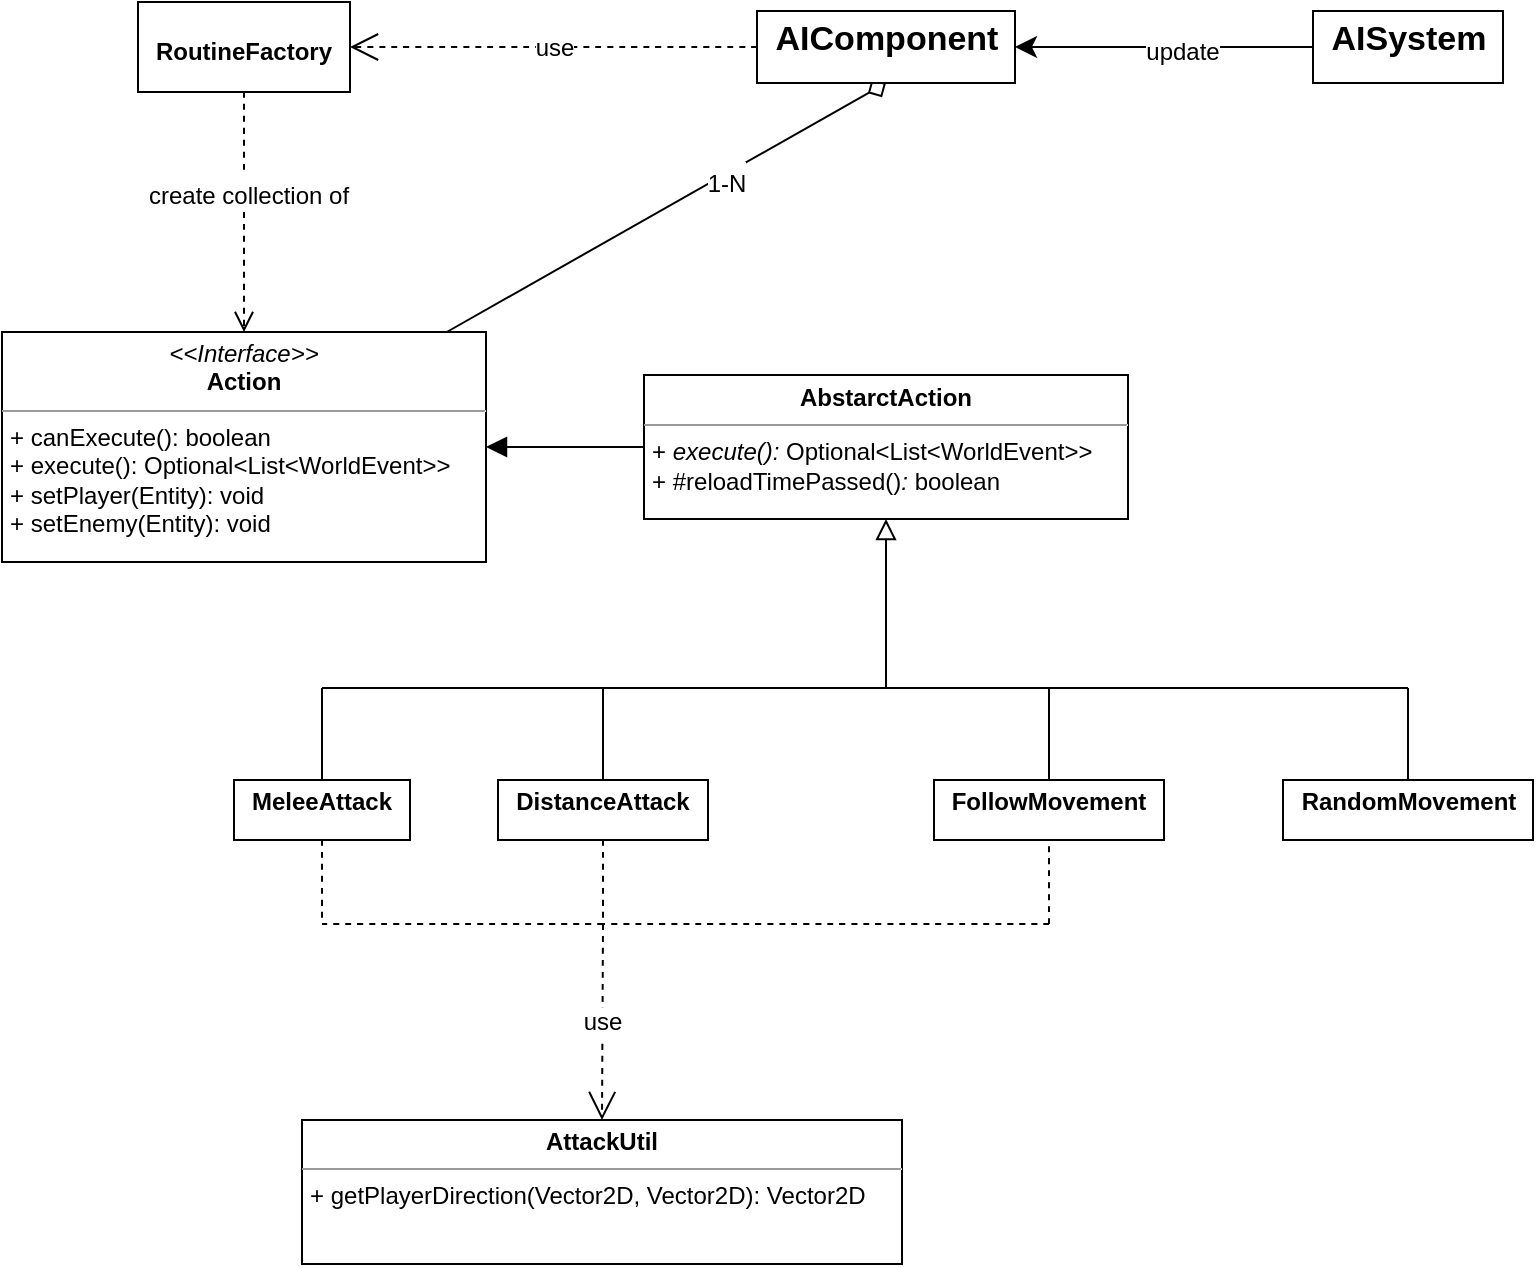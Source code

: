 <mxfile version="21.3.7" type="device">
  <diagram name="Pagina-1" id="3BKUAXqAZDLXHMni7vzD">
    <mxGraphModel dx="2234" dy="2058" grid="0" gridSize="10" guides="1" tooltips="1" connect="1" arrows="1" fold="1" page="0" pageScale="1" pageWidth="827" pageHeight="1169" math="0" shadow="0">
      <root>
        <mxCell id="0" />
        <mxCell id="1" parent="0" />
        <mxCell id="NkVyf-gQofDj3GIR85Gt-99" style="edgeStyle=none;rounded=0;orthogonalLoop=1;jettySize=auto;html=1;entryX=0.5;entryY=1;entryDx=0;entryDy=0;fontSize=12;startSize=8;endSize=8;endArrow=diamond;endFill=0;strokeColor=default;" parent="1" source="NkVyf-gQofDj3GIR85Gt-13" target="NkVyf-gQofDj3GIR85Gt-92" edge="1">
          <mxGeometry relative="1" as="geometry">
            <Array as="points" />
          </mxGeometry>
        </mxCell>
        <mxCell id="NkVyf-gQofDj3GIR85Gt-100" value="&lt;font style=&quot;font-size: 12px;&quot;&gt;1-N&lt;/font&gt;" style="edgeLabel;html=1;align=center;verticalAlign=middle;resizable=0;points=[];fontSize=16;" parent="NkVyf-gQofDj3GIR85Gt-99" vertex="1" connectable="0">
          <mxGeometry x="0.259" y="-2" relative="1" as="geometry">
            <mxPoint as="offset" />
          </mxGeometry>
        </mxCell>
        <mxCell id="NkVyf-gQofDj3GIR85Gt-13" value="&lt;p style=&quot;margin:0px;margin-top:4px;text-align:center;&quot;&gt;&lt;i&gt;&amp;lt;&amp;lt;Interface&amp;gt;&amp;gt;&lt;/i&gt;&lt;br&gt;&lt;b&gt;Action&lt;/b&gt;&lt;/p&gt;&lt;hr size=&quot;1&quot;&gt;&lt;p style=&quot;margin:0px;margin-left:4px;&quot;&gt;+ canExecute(): boolean&lt;br&gt;+ execute():&amp;nbsp;Optional&amp;lt;List&amp;lt;WorldEvent&amp;gt;&amp;gt;&lt;br&gt;&lt;/p&gt;&lt;p style=&quot;margin:0px;margin-left:4px;&quot;&gt;+ setPlayer(Entity): void&lt;/p&gt;&lt;p style=&quot;margin:0px;margin-left:4px;&quot;&gt;+ setEnemy(Entity): void&lt;/p&gt;" style="verticalAlign=top;align=left;overflow=fill;fontSize=12;fontFamily=Helvetica;html=1;whiteSpace=wrap;rounded=0;" parent="1" vertex="1">
          <mxGeometry x="-443" y="-667" width="242" height="115" as="geometry" />
        </mxCell>
        <mxCell id="NkVyf-gQofDj3GIR85Gt-19" style="edgeStyle=none;curved=1;rounded=0;orthogonalLoop=1;jettySize=auto;html=1;fontSize=12;startSize=8;endSize=8;entryX=1;entryY=0.5;entryDx=0;entryDy=0;endArrow=block;endFill=1;" parent="1" source="NkVyf-gQofDj3GIR85Gt-18" target="NkVyf-gQofDj3GIR85Gt-13" edge="1">
          <mxGeometry relative="1" as="geometry">
            <mxPoint x="-190" y="-607" as="targetPoint" />
          </mxGeometry>
        </mxCell>
        <mxCell id="NkVyf-gQofDj3GIR85Gt-18" value="&lt;p style=&quot;margin:0px;margin-top:4px;text-align:center;&quot;&gt;&lt;b&gt;AbstarctAction&lt;/b&gt;&lt;/p&gt;&lt;hr size=&quot;1&quot;&gt;&lt;p style=&quot;margin:0px;margin-left:4px;&quot;&gt;+&lt;i&gt; execute():&amp;nbsp;&lt;/i&gt;Optional&amp;lt;List&amp;lt;WorldEvent&amp;gt;&amp;gt;&lt;br&gt;&lt;/p&gt;&lt;p style=&quot;margin:0px;margin-left:4px;&quot;&gt;+&lt;i&gt;&amp;nbsp;&lt;/i&gt;#reloadTimePassed()&lt;i&gt;: &lt;/i&gt;boolean&lt;/p&gt;" style="verticalAlign=top;align=left;overflow=fill;fontSize=12;fontFamily=Helvetica;html=1;whiteSpace=wrap;" parent="1" vertex="1">
          <mxGeometry x="-122" y="-645.5" width="242" height="72" as="geometry" />
        </mxCell>
        <mxCell id="NkVyf-gQofDj3GIR85Gt-51" style="edgeStyle=none;curved=1;rounded=0;orthogonalLoop=1;jettySize=auto;html=1;entryX=0.7;entryY=1.05;entryDx=0;entryDy=0;entryPerimeter=0;fontSize=12;startSize=8;endSize=8;endArrow=none;endFill=0;" parent="1" source="NkVyf-gQofDj3GIR85Gt-20" target="NkVyf-gQofDj3GIR85Gt-33" edge="1">
          <mxGeometry relative="1" as="geometry" />
        </mxCell>
        <mxCell id="NkVyf-gQofDj3GIR85Gt-20" value="&lt;p style=&quot;margin:0px;margin-top:4px;text-align:center;&quot;&gt;&lt;b&gt;MeleeAttack&lt;/b&gt;&lt;/p&gt;" style="verticalAlign=top;align=left;overflow=fill;fontSize=12;fontFamily=Helvetica;html=1;whiteSpace=wrap;" parent="1" vertex="1">
          <mxGeometry x="-327" y="-443" width="88" height="30" as="geometry" />
        </mxCell>
        <mxCell id="NkVyf-gQofDj3GIR85Gt-40" style="edgeStyle=none;curved=1;rounded=0;orthogonalLoop=1;jettySize=auto;html=1;entryX=0.65;entryY=0.95;entryDx=0;entryDy=0;entryPerimeter=0;fontSize=12;startSize=8;endSize=8;endArrow=none;endFill=0;" parent="1" source="NkVyf-gQofDj3GIR85Gt-21" target="NkVyf-gQofDj3GIR85Gt-37" edge="1">
          <mxGeometry relative="1" as="geometry" />
        </mxCell>
        <mxCell id="NkVyf-gQofDj3GIR85Gt-21" value="&lt;p style=&quot;margin:0px;margin-top:4px;text-align:center;&quot;&gt;&lt;b&gt;RandomMovement&lt;/b&gt;&lt;/p&gt;" style="verticalAlign=top;align=left;overflow=fill;fontSize=12;fontFamily=Helvetica;html=1;whiteSpace=wrap;" parent="1" vertex="1">
          <mxGeometry x="197.5" y="-443" width="125" height="30" as="geometry" />
        </mxCell>
        <mxCell id="NkVyf-gQofDj3GIR85Gt-50" style="edgeStyle=none;curved=1;rounded=0;orthogonalLoop=1;jettySize=auto;html=1;entryX=0.8;entryY=0.6;entryDx=0;entryDy=0;entryPerimeter=0;fontSize=12;startSize=8;endSize=8;endArrow=none;endFill=0;" parent="1" source="NkVyf-gQofDj3GIR85Gt-22" target="NkVyf-gQofDj3GIR85Gt-34" edge="1">
          <mxGeometry relative="1" as="geometry" />
        </mxCell>
        <mxCell id="NkVyf-gQofDj3GIR85Gt-22" value="&lt;p style=&quot;margin:0px;margin-top:4px;text-align:center;&quot;&gt;&lt;b&gt;DistanceAttack&lt;/b&gt;&lt;/p&gt;" style="verticalAlign=top;align=left;overflow=fill;fontSize=12;fontFamily=Helvetica;html=1;whiteSpace=wrap;" parent="1" vertex="1">
          <mxGeometry x="-195" y="-443" width="105" height="30" as="geometry" />
        </mxCell>
        <mxCell id="NkVyf-gQofDj3GIR85Gt-49" style="edgeStyle=none;curved=1;rounded=0;orthogonalLoop=1;jettySize=auto;html=1;fontSize=12;startSize=8;endSize=8;endArrow=none;endFill=0;entryX=0.775;entryY=0.75;entryDx=0;entryDy=0;entryPerimeter=0;" parent="1" source="NkVyf-gQofDj3GIR85Gt-24" edge="1" target="NkVyf-gQofDj3GIR85Gt-35">
          <mxGeometry relative="1" as="geometry">
            <mxPoint x="180" y="-489" as="targetPoint" />
          </mxGeometry>
        </mxCell>
        <mxCell id="NkVyf-gQofDj3GIR85Gt-24" value="&lt;p style=&quot;margin:0px;margin-top:4px;text-align:center;&quot;&gt;&lt;b&gt;FollowMovement&lt;/b&gt;&lt;/p&gt;" style="verticalAlign=top;align=left;overflow=fill;fontSize=12;fontFamily=Helvetica;html=1;whiteSpace=wrap;" parent="1" vertex="1">
          <mxGeometry x="23" y="-443" width="115" height="30" as="geometry" />
        </mxCell>
        <mxCell id="NkVyf-gQofDj3GIR85Gt-52" style="edgeStyle=none;curved=1;rounded=0;orthogonalLoop=1;jettySize=auto;html=1;fontSize=12;startSize=8;endSize=8;endArrow=none;endFill=0;" parent="1" source="NkVyf-gQofDj3GIR85Gt-33" target="NkVyf-gQofDj3GIR85Gt-34" edge="1">
          <mxGeometry relative="1" as="geometry" />
        </mxCell>
        <mxCell id="NkVyf-gQofDj3GIR85Gt-33" value="" style="shape=waypoint;sketch=0;size=6;pointerEvents=1;points=[];fillColor=none;resizable=0;rotatable=0;perimeter=centerPerimeter;snapToPoint=1;fontSize=16;strokeColor=none;" parent="1" vertex="1">
          <mxGeometry x="-293" y="-499" width="20" height="20" as="geometry" />
        </mxCell>
        <mxCell id="NkVyf-gQofDj3GIR85Gt-53" style="edgeStyle=none;curved=1;rounded=0;orthogonalLoop=1;jettySize=auto;html=1;entryX=0.3;entryY=0.5;entryDx=0;entryDy=0;entryPerimeter=0;fontSize=12;startSize=8;endSize=8;endArrow=none;endFill=0;" parent="1" source="NkVyf-gQofDj3GIR85Gt-34" target="NkVyf-gQofDj3GIR85Gt-43" edge="1">
          <mxGeometry relative="1" as="geometry" />
        </mxCell>
        <mxCell id="NkVyf-gQofDj3GIR85Gt-34" value="" style="shape=waypoint;sketch=0;size=6;pointerEvents=1;points=[];fillColor=none;resizable=0;rotatable=0;perimeter=centerPerimeter;snapToPoint=1;fontSize=16;strokeColor=none;" parent="1" vertex="1">
          <mxGeometry x="-152.5" y="-499" width="20" height="20" as="geometry" />
        </mxCell>
        <mxCell id="NkVyf-gQofDj3GIR85Gt-59" style="edgeStyle=none;curved=1;rounded=0;orthogonalLoop=1;jettySize=auto;html=1;fontSize=12;startSize=8;endSize=8;endArrow=none;endFill=0;" parent="1" source="NkVyf-gQofDj3GIR85Gt-35" target="NkVyf-gQofDj3GIR85Gt-37" edge="1">
          <mxGeometry relative="1" as="geometry" />
        </mxCell>
        <mxCell id="NkVyf-gQofDj3GIR85Gt-35" value="" style="shape=waypoint;sketch=0;size=6;pointerEvents=1;points=[];fillColor=none;resizable=0;rotatable=0;perimeter=centerPerimeter;snapToPoint=1;fontSize=16;strokeColor=none;" parent="1" vertex="1">
          <mxGeometry x="70.5" y="-499" width="20" height="20" as="geometry" />
        </mxCell>
        <mxCell id="NkVyf-gQofDj3GIR85Gt-37" value="" style="shape=waypoint;sketch=0;size=6;pointerEvents=1;points=[];fillColor=none;resizable=0;rotatable=0;perimeter=centerPerimeter;snapToPoint=1;fontSize=16;strokeColor=none;" parent="1" vertex="1">
          <mxGeometry x="250" y="-499" width="20" height="20" as="geometry" />
        </mxCell>
        <mxCell id="NkVyf-gQofDj3GIR85Gt-55" style="edgeStyle=none;curved=1;rounded=0;orthogonalLoop=1;jettySize=auto;html=1;fontSize=12;startSize=8;endSize=8;entryX=0.5;entryY=1;entryDx=0;entryDy=0;endArrow=block;endFill=0;" parent="1" source="NkVyf-gQofDj3GIR85Gt-43" target="NkVyf-gQofDj3GIR85Gt-18" edge="1">
          <mxGeometry relative="1" as="geometry">
            <mxPoint x="17" y="-547" as="targetPoint" />
          </mxGeometry>
        </mxCell>
        <mxCell id="NkVyf-gQofDj3GIR85Gt-43" value="" style="shape=waypoint;sketch=0;size=6;pointerEvents=1;points=[];fillColor=none;resizable=0;rotatable=0;perimeter=centerPerimeter;snapToPoint=1;fontSize=16;strokeColor=none;" parent="1" vertex="1">
          <mxGeometry x="-11" y="-499" width="20" height="20" as="geometry" />
        </mxCell>
        <mxCell id="NkVyf-gQofDj3GIR85Gt-46" style="edgeStyle=none;curved=1;rounded=0;orthogonalLoop=1;jettySize=auto;html=1;fontSize=12;startSize=8;endSize=8;endArrow=none;endFill=0;" parent="1" target="NkVyf-gQofDj3GIR85Gt-43" edge="1">
          <mxGeometry relative="1" as="geometry">
            <mxPoint x="180" y="-489" as="sourcePoint" />
            <mxPoint x="75" y="-475" as="targetPoint" />
          </mxGeometry>
        </mxCell>
        <mxCell id="NkVyf-gQofDj3GIR85Gt-67" value="&lt;p style=&quot;margin:0px;margin-top:4px;text-align:center;&quot;&gt;&lt;b&gt;AttackUtil&lt;/b&gt;&lt;/p&gt;&lt;hr size=&quot;1&quot;&gt;&lt;p style=&quot;margin:0px;margin-left:4px;&quot;&gt;+ getPlayerDirection(Vector2D, Vector2D):&amp;nbsp;Vector2D&lt;/p&gt;&lt;p style=&quot;margin:0px;margin-left:4px;&quot;&gt;&lt;br&gt;&lt;/p&gt;" style="verticalAlign=top;align=left;overflow=fill;fontSize=12;fontFamily=Helvetica;html=1;whiteSpace=wrap;" parent="1" vertex="1">
          <mxGeometry x="-293" y="-273" width="300" height="72" as="geometry" />
        </mxCell>
        <mxCell id="NkVyf-gQofDj3GIR85Gt-73" value="use" style="endArrow=open;endSize=12;dashed=1;html=1;rounded=0;fontSize=12;curved=1;entryX=0.5;entryY=0;entryDx=0;entryDy=0;exitX=0.275;exitY=0.8;exitDx=0;exitDy=0;exitPerimeter=0;" parent="1" source="NkVyf-gQofDj3GIR85Gt-77" target="NkVyf-gQofDj3GIR85Gt-67" edge="1">
          <mxGeometry width="160" relative="1" as="geometry">
            <mxPoint x="-88" y="-294" as="sourcePoint" />
            <mxPoint x="-141" y="-249" as="targetPoint" />
          </mxGeometry>
        </mxCell>
        <mxCell id="NkVyf-gQofDj3GIR85Gt-76" value="" style="shape=waypoint;sketch=0;size=6;pointerEvents=1;points=[];fillColor=none;resizable=0;rotatable=0;perimeter=centerPerimeter;snapToPoint=1;fontSize=16;strokeColor=none;" parent="1" vertex="1">
          <mxGeometry x="-293" y="-381" width="20" height="20" as="geometry" />
        </mxCell>
        <mxCell id="NkVyf-gQofDj3GIR85Gt-77" value="" style="shape=waypoint;sketch=0;size=6;pointerEvents=1;points=[];fillColor=none;resizable=0;rotatable=0;perimeter=centerPerimeter;snapToPoint=1;fontSize=16;strokeColor=none;" parent="1" vertex="1">
          <mxGeometry x="-152.5" y="-381" width="20" height="20" as="geometry" />
        </mxCell>
        <mxCell id="NkVyf-gQofDj3GIR85Gt-78" value="" style="shape=waypoint;sketch=0;size=6;pointerEvents=1;points=[];fillColor=none;resizable=0;rotatable=0;perimeter=centerPerimeter;snapToPoint=1;fontSize=16;strokeColor=none;" parent="1" vertex="1">
          <mxGeometry x="70.5" y="-381" width="20" height="20" as="geometry" />
        </mxCell>
        <mxCell id="NkVyf-gQofDj3GIR85Gt-79" value="" style="endArrow=none;dashed=1;html=1;rounded=0;fontSize=12;startSize=8;endSize=8;curved=1;entryX=0.5;entryY=1;entryDx=0;entryDy=0;exitX=0.275;exitY=0.4;exitDx=0;exitDy=0;exitPerimeter=0;" parent="1" source="NkVyf-gQofDj3GIR85Gt-78" target="NkVyf-gQofDj3GIR85Gt-24" edge="1">
          <mxGeometry width="50" height="50" relative="1" as="geometry">
            <mxPoint x="88" y="-250" as="sourcePoint" />
            <mxPoint x="138" y="-300" as="targetPoint" />
          </mxGeometry>
        </mxCell>
        <mxCell id="NkVyf-gQofDj3GIR85Gt-80" value="" style="endArrow=none;dashed=1;html=1;rounded=0;fontSize=12;startSize=8;endSize=8;curved=1;entryX=0.7;entryY=0.55;entryDx=0;entryDy=0;exitX=0.375;exitY=0.75;exitDx=0;exitDy=0;exitPerimeter=0;entryPerimeter=0;" parent="1" source="NkVyf-gQofDj3GIR85Gt-78" target="NkVyf-gQofDj3GIR85Gt-77" edge="1">
          <mxGeometry width="50" height="50" relative="1" as="geometry">
            <mxPoint x="190" y="-270" as="sourcePoint" />
            <mxPoint x="190" y="-376" as="targetPoint" />
          </mxGeometry>
        </mxCell>
        <mxCell id="NkVyf-gQofDj3GIR85Gt-82" value="" style="endArrow=none;dashed=1;html=1;rounded=0;fontSize=12;startSize=8;endSize=8;curved=1;exitX=0.275;exitY=0.6;exitDx=0;exitDy=0;exitPerimeter=0;entryX=0.7;entryY=0.7;entryDx=0;entryDy=0;entryPerimeter=0;" parent="1" source="NkVyf-gQofDj3GIR85Gt-77" target="NkVyf-gQofDj3GIR85Gt-76" edge="1">
          <mxGeometry width="50" height="50" relative="1" as="geometry">
            <mxPoint x="-60" y="-270" as="sourcePoint" />
            <mxPoint x="-168" y="-270" as="targetPoint" />
          </mxGeometry>
        </mxCell>
        <mxCell id="NkVyf-gQofDj3GIR85Gt-83" value="" style="endArrow=none;dashed=1;html=1;rounded=0;fontSize=12;startSize=8;endSize=8;curved=1;exitX=0.5;exitY=1;exitDx=0;exitDy=0;entryX=0.75;entryY=0.55;entryDx=0;entryDy=0;entryPerimeter=0;" parent="1" source="NkVyf-gQofDj3GIR85Gt-20" target="NkVyf-gQofDj3GIR85Gt-76" edge="1">
          <mxGeometry width="50" height="50" relative="1" as="geometry">
            <mxPoint x="-168" y="-228" as="sourcePoint" />
            <mxPoint x="-280" y="-237" as="targetPoint" />
          </mxGeometry>
        </mxCell>
        <mxCell id="NkVyf-gQofDj3GIR85Gt-85" value="" style="endArrow=none;dashed=1;html=1;rounded=0;fontSize=12;startSize=8;endSize=8;curved=1;exitX=0.5;exitY=1;exitDx=0;exitDy=0;entryX=1;entryY=0.05;entryDx=0;entryDy=0;entryPerimeter=0;" parent="1" source="NkVyf-gQofDj3GIR85Gt-22" target="NkVyf-gQofDj3GIR85Gt-77" edge="1">
          <mxGeometry width="50" height="50" relative="1" as="geometry">
            <mxPoint x="-113" y="-414" as="sourcePoint" />
            <mxPoint x="-63" y="-464" as="targetPoint" />
          </mxGeometry>
        </mxCell>
        <mxCell id="NkVyf-gQofDj3GIR85Gt-87" style="edgeStyle=none;curved=1;rounded=0;orthogonalLoop=1;jettySize=auto;html=1;entryX=0.5;entryY=0;entryDx=0;entryDy=0;fontSize=12;startSize=8;endSize=8;dashed=1;endArrow=open;endFill=0;" parent="1" source="NkVyf-gQofDj3GIR85Gt-86" target="NkVyf-gQofDj3GIR85Gt-13" edge="1">
          <mxGeometry relative="1" as="geometry">
            <Array as="points">
              <mxPoint x="-322" y="-748" />
            </Array>
          </mxGeometry>
        </mxCell>
        <mxCell id="NkVyf-gQofDj3GIR85Gt-88" value="&lt;font style=&quot;font-size: 12px;&quot;&gt;create collection of&lt;/font&gt;" style="edgeLabel;html=1;align=center;verticalAlign=middle;resizable=0;points=[];fontSize=16;" parent="NkVyf-gQofDj3GIR85Gt-87" vertex="1" connectable="0">
          <mxGeometry x="-0.178" y="2" relative="1" as="geometry">
            <mxPoint as="offset" />
          </mxGeometry>
        </mxCell>
        <mxCell id="NkVyf-gQofDj3GIR85Gt-86" value="&lt;p style=&quot;margin:0px;margin-top:4px;text-align:center;&quot;&gt;&lt;br&gt;&lt;b&gt;RoutineFactory&lt;/b&gt;&lt;/p&gt;" style="verticalAlign=top;align=left;overflow=fill;fontSize=12;fontFamily=Helvetica;html=1;whiteSpace=wrap;" parent="1" vertex="1">
          <mxGeometry x="-375" y="-832" width="106" height="45" as="geometry" />
        </mxCell>
        <mxCell id="NkVyf-gQofDj3GIR85Gt-92" value="&lt;p style=&quot;margin:0px;margin-top:4px;text-align:center;&quot;&gt;&lt;b&gt;&lt;font style=&quot;font-size: 17px;&quot;&gt;AIComponent&lt;/font&gt;&lt;/b&gt;&lt;/p&gt;" style="verticalAlign=top;align=left;overflow=fill;fontSize=12;fontFamily=Helvetica;html=1;whiteSpace=wrap;" parent="1" vertex="1">
          <mxGeometry x="-65.5" y="-827.5" width="129" height="36" as="geometry" />
        </mxCell>
        <mxCell id="NkVyf-gQofDj3GIR85Gt-95" style="edgeStyle=none;curved=1;rounded=0;orthogonalLoop=1;jettySize=auto;html=1;entryX=1;entryY=0.5;entryDx=0;entryDy=0;fontSize=12;startSize=8;endSize=8;" parent="1" source="NkVyf-gQofDj3GIR85Gt-93" target="NkVyf-gQofDj3GIR85Gt-92" edge="1">
          <mxGeometry relative="1" as="geometry">
            <Array as="points" />
          </mxGeometry>
        </mxCell>
        <mxCell id="NkVyf-gQofDj3GIR85Gt-98" value="&lt;font style=&quot;font-size: 12px;&quot;&gt;update&lt;/font&gt;" style="edgeLabel;html=1;align=center;verticalAlign=middle;resizable=0;points=[];fontSize=16;" parent="NkVyf-gQofDj3GIR85Gt-95" vertex="1" connectable="0">
          <mxGeometry x="-0.387" y="2" relative="1" as="geometry">
            <mxPoint x="-20" y="-2" as="offset" />
          </mxGeometry>
        </mxCell>
        <mxCell id="NkVyf-gQofDj3GIR85Gt-93" value="&lt;p style=&quot;margin:0px;margin-top:4px;text-align:center;&quot;&gt;&lt;b&gt;&lt;font style=&quot;font-size: 17px;&quot;&gt;AISystem&lt;/font&gt;&lt;/b&gt;&lt;/p&gt;" style="verticalAlign=top;align=left;overflow=fill;fontSize=12;fontFamily=Helvetica;html=1;whiteSpace=wrap;" parent="1" vertex="1">
          <mxGeometry x="212.5" y="-827.5" width="95" height="36" as="geometry" />
        </mxCell>
        <mxCell id="qj2w0O4dASPr7-3wgDTr-7" value="use" style="endArrow=open;endSize=12;dashed=1;html=1;rounded=0;fontSize=12;curved=1;exitX=0;exitY=0.5;exitDx=0;exitDy=0;entryX=1;entryY=0.5;entryDx=0;entryDy=0;" edge="1" parent="1" source="NkVyf-gQofDj3GIR85Gt-92" target="NkVyf-gQofDj3GIR85Gt-86">
          <mxGeometry width="160" relative="1" as="geometry">
            <mxPoint x="-232.5" y="-780" as="sourcePoint" />
            <mxPoint x="-72.5" y="-780" as="targetPoint" />
          </mxGeometry>
        </mxCell>
      </root>
    </mxGraphModel>
  </diagram>
</mxfile>
